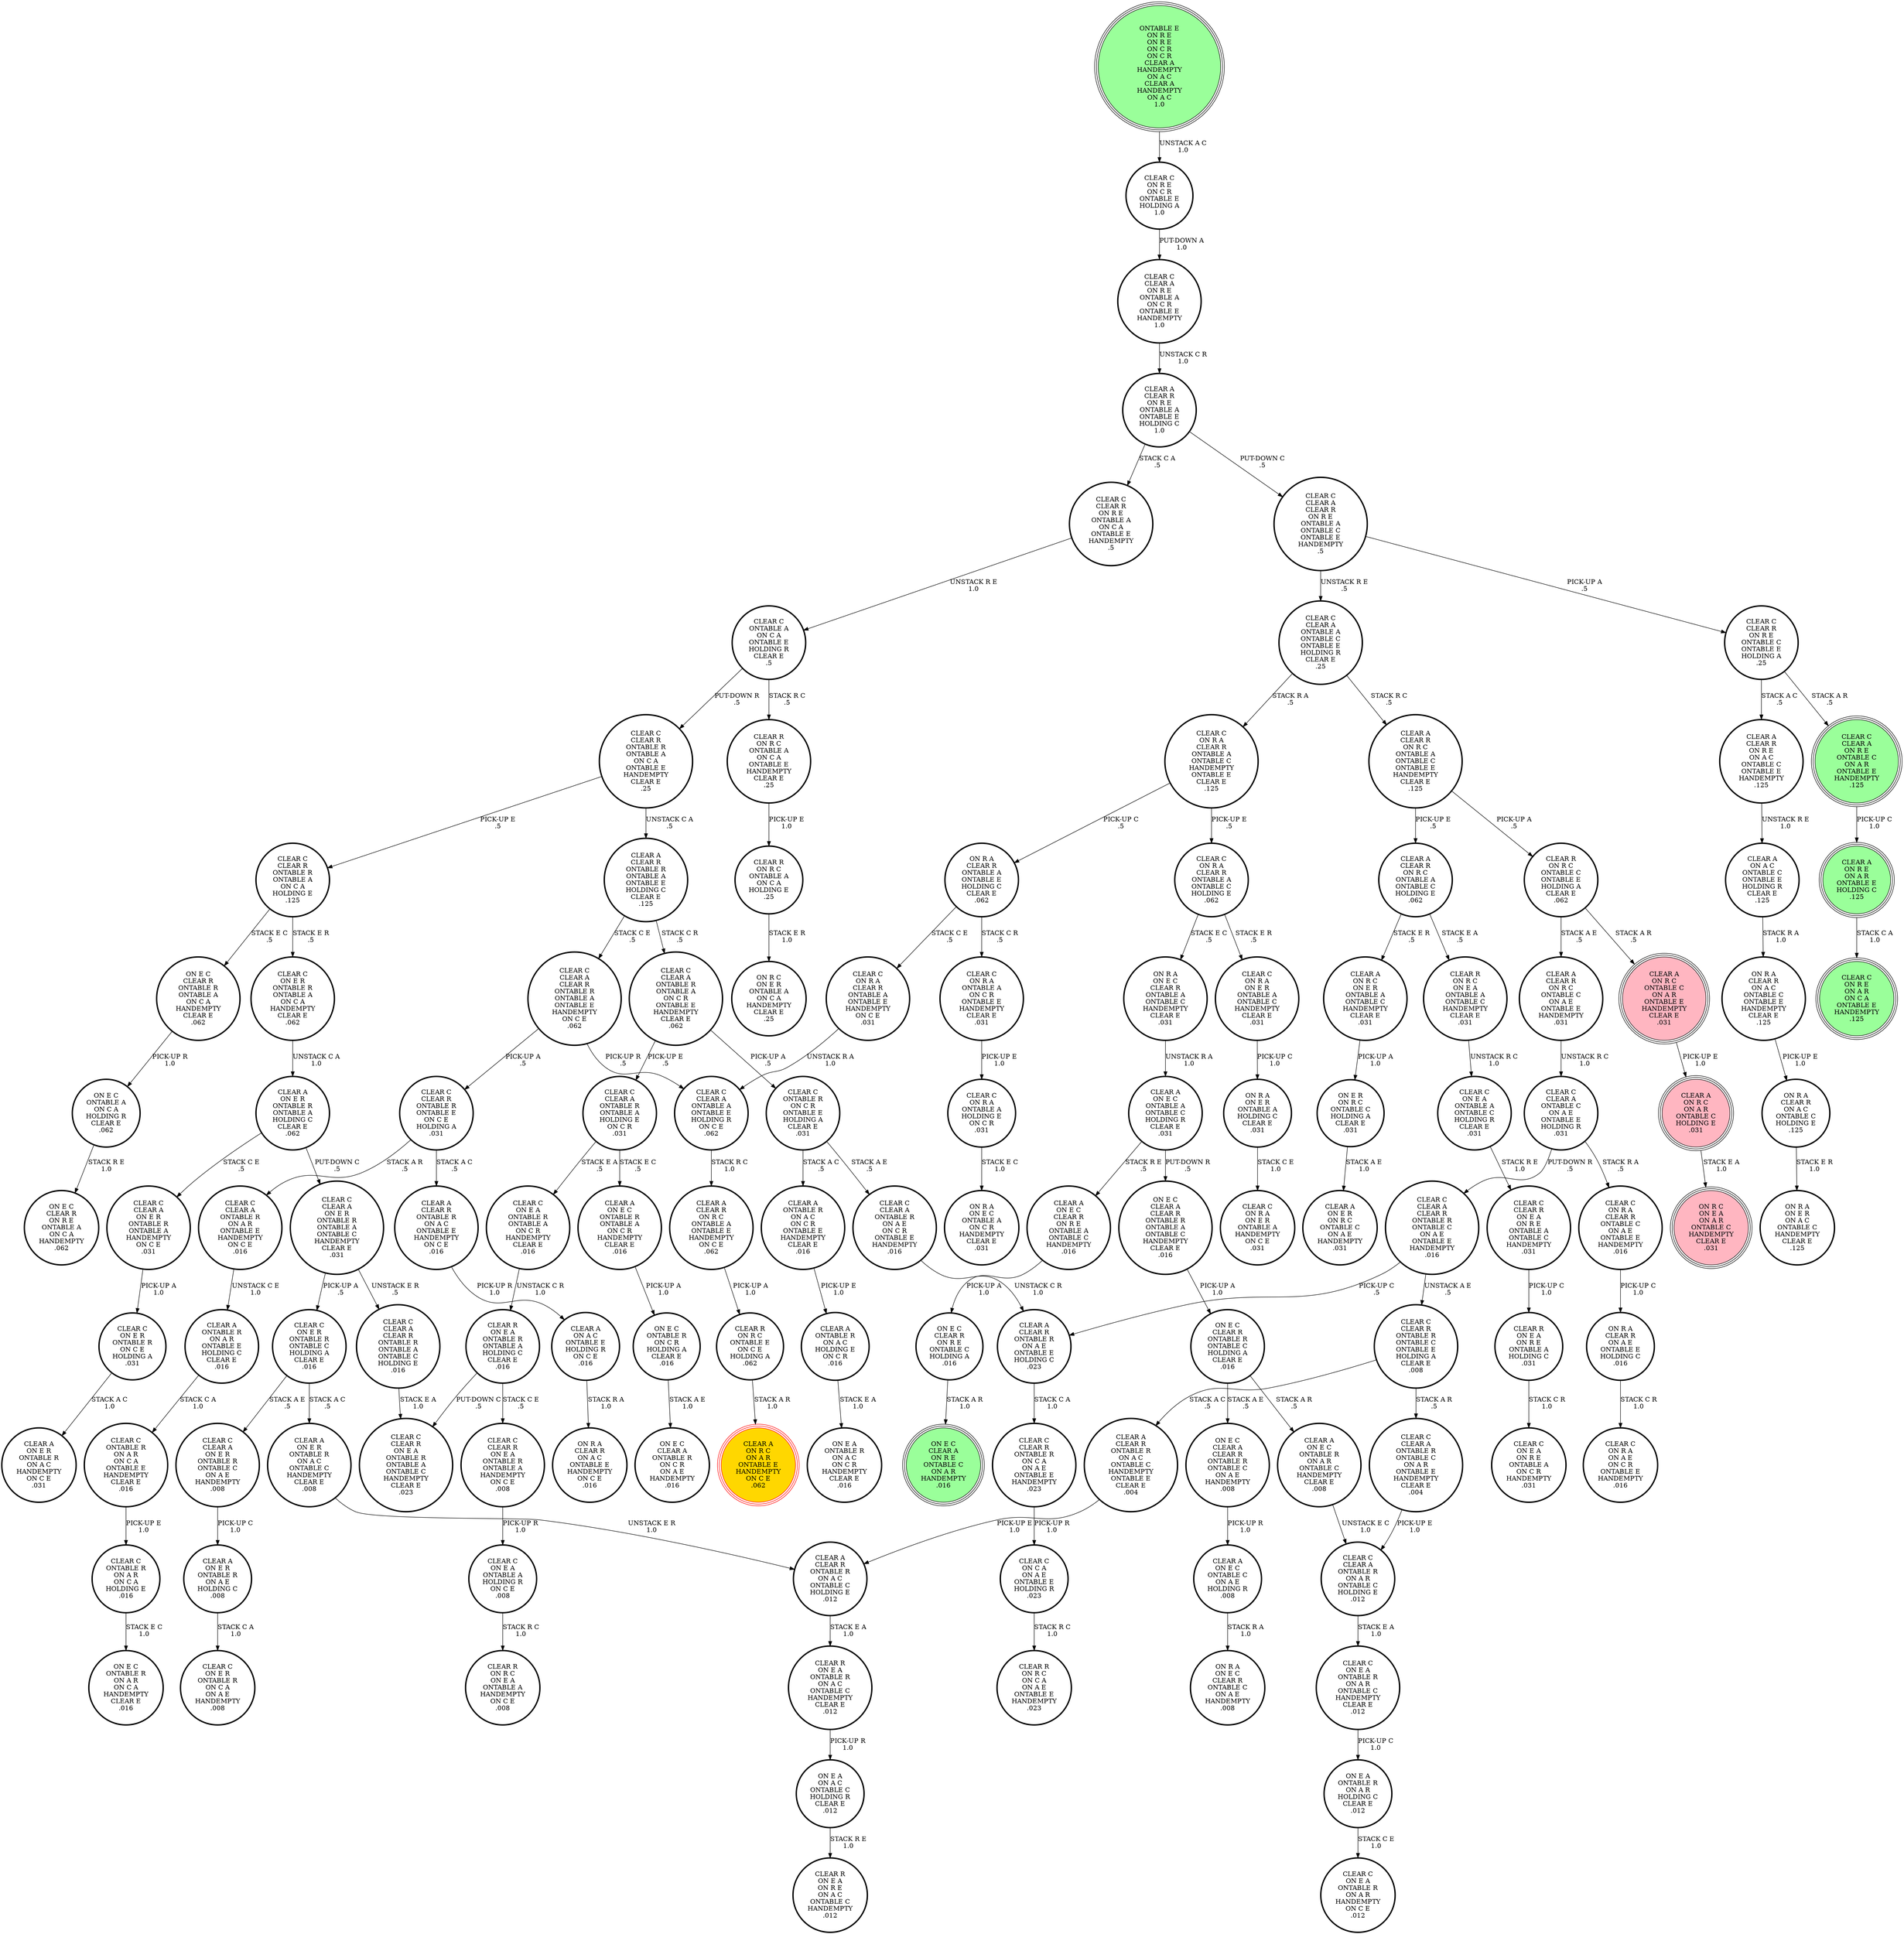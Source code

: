 digraph {
"ON E R\nON R C\nONTABLE C\nHOLDING A\nCLEAR E\n.031\n" -> "CLEAR A\nON E R\nON R C\nONTABLE C\nON A E\nHANDEMPTY\n.031\n"[label="STACK A E\n1.0\n"];
"CLEAR C\nCLEAR R\nON R E\nONTABLE A\nON C A\nONTABLE E\nHANDEMPTY\n.5\n" -> "CLEAR C\nONTABLE A\nON C A\nONTABLE E\nHOLDING R\nCLEAR E\n.5\n"[label="UNSTACK R E\n1.0\n"];
"ON E C\nONTABLE A\nON C A\nHOLDING R\nCLEAR E\n.062\n" -> "ON E C\nCLEAR R\nON R E\nONTABLE A\nON C A\nHANDEMPTY\n.062\n"[label="STACK R E\n1.0\n"];
"CLEAR C\nCLEAR A\nONTABLE R\nON A R\nONTABLE E\nHANDEMPTY\nON C E\n.016\n" -> "CLEAR A\nONTABLE R\nON A R\nONTABLE E\nHOLDING C\nCLEAR E\n.016\n"[label="UNSTACK C E\n1.0\n"];
"CLEAR C\nON R A\nCLEAR R\nONTABLE A\nONTABLE C\nHOLDING E\n.062\n" -> "CLEAR C\nON R A\nON E R\nONTABLE A\nONTABLE C\nHANDEMPTY\nCLEAR E\n.031\n"[label="STACK E R\n.5\n"];
"CLEAR C\nON R A\nCLEAR R\nONTABLE A\nONTABLE C\nHOLDING E\n.062\n" -> "ON R A\nON E C\nCLEAR R\nONTABLE A\nONTABLE C\nHANDEMPTY\nCLEAR E\n.031\n"[label="STACK E C\n.5\n"];
"ON E C\nCLEAR A\nCLEAR R\nONTABLE R\nONTABLE A\nONTABLE C\nHANDEMPTY\nCLEAR E\n.016\n" -> "ON E C\nCLEAR R\nONTABLE R\nONTABLE C\nHOLDING A\nCLEAR E\n.016\n"[label="PICK-UP A\n1.0\n"];
"CLEAR C\nON C A\nON A E\nONTABLE E\nHOLDING R\n.023\n" -> "CLEAR R\nON R C\nON C A\nON A E\nONTABLE E\nHANDEMPTY\n.023\n"[label="STACK R C\n1.0\n"];
"ON E A\nONTABLE R\nON A R\nHOLDING C\nCLEAR E\n.012\n" -> "CLEAR C\nON E A\nONTABLE R\nON A R\nHANDEMPTY\nON C E\n.012\n"[label="STACK C E\n1.0\n"];
"CLEAR C\nON R A\nONTABLE A\nHOLDING E\nON C R\n.031\n" -> "ON R A\nON E C\nONTABLE A\nON C R\nHANDEMPTY\nCLEAR E\n.031\n"[label="STACK E C\n1.0\n"];
"CLEAR C\nON R A\nCLEAR R\nONTABLE C\nON A E\nONTABLE E\nHANDEMPTY\n.016\n" -> "ON R A\nCLEAR R\nON A E\nONTABLE E\nHOLDING C\n.016\n"[label="PICK-UP C\n1.0\n"];
"ON R A\nCLEAR R\nON A E\nONTABLE E\nHOLDING C\n.016\n" -> "CLEAR C\nON R A\nON A E\nON C R\nONTABLE E\nHANDEMPTY\n.016\n"[label="STACK C R\n1.0\n"];
"CLEAR C\nCLEAR A\nCLEAR R\nONTABLE R\nONTABLE A\nONTABLE C\nHOLDING E\n.016\n" -> "CLEAR C\nCLEAR R\nON E A\nONTABLE R\nONTABLE A\nONTABLE C\nHANDEMPTY\nCLEAR E\n.023\n"[label="STACK E A\n1.0\n"];
"CLEAR C\nCLEAR A\nCLEAR R\nONTABLE R\nONTABLE C\nON A E\nONTABLE E\nHANDEMPTY\n.016\n" -> "CLEAR C\nCLEAR R\nONTABLE R\nONTABLE C\nONTABLE E\nHOLDING A\nCLEAR E\n.008\n"[label="UNSTACK A E\n.5\n"];
"CLEAR C\nCLEAR A\nCLEAR R\nONTABLE R\nONTABLE C\nON A E\nONTABLE E\nHANDEMPTY\n.016\n" -> "CLEAR A\nCLEAR R\nONTABLE R\nON A E\nONTABLE E\nHOLDING C\n.023\n"[label="PICK-UP C\n.5\n"];
"ON R A\nCLEAR R\nON A C\nONTABLE C\nHOLDING E\n.125\n" -> "ON R A\nON E R\nON A C\nONTABLE C\nHANDEMPTY\nCLEAR E\n.125\n"[label="STACK E R\n1.0\n"];
"CLEAR C\nCLEAR A\nON E R\nONTABLE R\nONTABLE A\nHANDEMPTY\nON C E\n.031\n" -> "CLEAR C\nON E R\nONTABLE R\nON C E\nHOLDING A\n.031\n"[label="PICK-UP A\n1.0\n"];
"CLEAR C\nCLEAR A\nONTABLE A\nONTABLE E\nHOLDING R\nON C E\n.062\n" -> "CLEAR A\nCLEAR R\nON R C\nONTABLE A\nONTABLE E\nHANDEMPTY\nON C E\n.062\n"[label="STACK R C\n1.0\n"];
"CLEAR C\nON R A\nCLEAR R\nONTABLE A\nONTABLE C\nHANDEMPTY\nONTABLE E\nCLEAR E\n.125\n" -> "ON R A\nCLEAR R\nONTABLE A\nONTABLE E\nHOLDING C\nCLEAR E\n.062\n"[label="PICK-UP C\n.5\n"];
"CLEAR C\nON R A\nCLEAR R\nONTABLE A\nONTABLE C\nHANDEMPTY\nONTABLE E\nCLEAR E\n.125\n" -> "CLEAR C\nON R A\nCLEAR R\nONTABLE A\nONTABLE C\nHOLDING E\n.062\n"[label="PICK-UP E\n.5\n"];
"CLEAR A\nCLEAR R\nONTABLE R\nONTABLE A\nONTABLE E\nHOLDING C\nCLEAR E\n.125\n" -> "CLEAR C\nCLEAR A\nONTABLE R\nONTABLE A\nON C R\nONTABLE E\nHANDEMPTY\nCLEAR E\n.062\n"[label="STACK C R\n.5\n"];
"CLEAR A\nCLEAR R\nONTABLE R\nONTABLE A\nONTABLE E\nHOLDING C\nCLEAR E\n.125\n" -> "CLEAR C\nCLEAR A\nCLEAR R\nONTABLE R\nONTABLE A\nONTABLE E\nHANDEMPTY\nON C E\n.062\n"[label="STACK C E\n.5\n"];
"CLEAR A\nON E C\nONTABLE R\nON A R\nONTABLE C\nHANDEMPTY\nCLEAR E\n.008\n" -> "CLEAR C\nCLEAR A\nONTABLE R\nON A R\nONTABLE C\nHOLDING E\n.012\n"[label="UNSTACK E C\n1.0\n"];
"CLEAR A\nON E R\nONTABLE R\nON A E\nHOLDING C\n.008\n" -> "CLEAR C\nON E R\nONTABLE R\nON C A\nON A E\nHANDEMPTY\n.008\n"[label="STACK C A\n1.0\n"];
"CLEAR C\nON R E\nON C R\nONTABLE E\nHOLDING A\n1.0\n" -> "CLEAR C\nCLEAR A\nON R E\nONTABLE A\nON C R\nONTABLE E\nHANDEMPTY\n1.0\n"[label="PUT-DOWN A\n1.0\n"];
"CLEAR A\nCLEAR R\nONTABLE R\nON A C\nONTABLE E\nHANDEMPTY\nON C E\n.016\n" -> "CLEAR A\nON A C\nONTABLE E\nHOLDING R\nON C E\n.016\n"[label="PICK-UP R\n1.0\n"];
"ON E C\nCLEAR R\nONTABLE R\nONTABLE A\nON C A\nHANDEMPTY\nCLEAR E\n.062\n" -> "ON E C\nONTABLE A\nON C A\nHOLDING R\nCLEAR E\n.062\n"[label="PICK-UP R\n1.0\n"];
"ON R A\nON E R\nONTABLE A\nHOLDING C\nCLEAR E\n.031\n" -> "CLEAR C\nON R A\nON E R\nONTABLE A\nHANDEMPTY\nON C E\n.031\n"[label="STACK C E\n1.0\n"];
"CLEAR C\nCLEAR R\nON E A\nON R E\nONTABLE A\nONTABLE C\nHANDEMPTY\n.031\n" -> "CLEAR R\nON E A\nON R E\nONTABLE A\nHOLDING C\n.031\n"[label="PICK-UP C\n1.0\n"];
"ON E C\nCLEAR A\nCLEAR R\nONTABLE R\nONTABLE C\nON A E\nHANDEMPTY\n.008\n" -> "CLEAR A\nON E C\nONTABLE C\nON A E\nHOLDING R\n.008\n"[label="PICK-UP R\n1.0\n"];
"CLEAR A\nON A C\nONTABLE E\nHOLDING R\nON C E\n.016\n" -> "ON R A\nCLEAR R\nON A C\nONTABLE E\nHANDEMPTY\nON C E\n.016\n"[label="STACK R A\n1.0\n"];
"CLEAR A\nONTABLE R\nON A C\nON C R\nONTABLE E\nHANDEMPTY\nCLEAR E\n.016\n" -> "CLEAR A\nONTABLE R\nON A C\nHOLDING E\nON C R\n.016\n"[label="PICK-UP E\n1.0\n"];
"CLEAR C\nCLEAR R\nON E A\nONTABLE R\nONTABLE A\nHANDEMPTY\nON C E\n.008\n" -> "CLEAR C\nON E A\nONTABLE A\nHOLDING R\nON C E\n.008\n"[label="PICK-UP R\n1.0\n"];
"CLEAR R\nON E A\nON R E\nONTABLE A\nHOLDING C\n.031\n" -> "CLEAR C\nON E A\nON R E\nONTABLE A\nON C R\nHANDEMPTY\n.031\n"[label="STACK C R\n1.0\n"];
"CLEAR C\nONTABLE R\nON C R\nONTABLE E\nHOLDING A\nCLEAR E\n.031\n" -> "CLEAR A\nONTABLE R\nON A C\nON C R\nONTABLE E\nHANDEMPTY\nCLEAR E\n.016\n"[label="STACK A C\n.5\n"];
"CLEAR C\nONTABLE R\nON C R\nONTABLE E\nHOLDING A\nCLEAR E\n.031\n" -> "CLEAR C\nCLEAR A\nONTABLE R\nON A E\nON C R\nONTABLE E\nHANDEMPTY\n.016\n"[label="STACK A E\n.5\n"];
"CLEAR A\nON E C\nONTABLE A\nONTABLE C\nHOLDING R\nCLEAR E\n.031\n" -> "ON E C\nCLEAR A\nCLEAR R\nONTABLE R\nONTABLE A\nONTABLE C\nHANDEMPTY\nCLEAR E\n.016\n"[label="PUT-DOWN R\n.5\n"];
"CLEAR A\nON E C\nONTABLE A\nONTABLE C\nHOLDING R\nCLEAR E\n.031\n" -> "CLEAR A\nON E C\nCLEAR R\nON R E\nONTABLE A\nONTABLE C\nHANDEMPTY\n.016\n"[label="STACK R E\n.5\n"];
"CLEAR A\nONTABLE R\nON A C\nHOLDING E\nON C R\n.016\n" -> "ON E A\nONTABLE R\nON A C\nON C R\nHANDEMPTY\nCLEAR E\n.016\n"[label="STACK E A\n1.0\n"];
"CLEAR A\nCLEAR R\nON R E\nON A C\nONTABLE C\nONTABLE E\nHANDEMPTY\n.125\n" -> "CLEAR A\nON A C\nONTABLE C\nONTABLE E\nHOLDING R\nCLEAR E\n.125\n"[label="UNSTACK R E\n1.0\n"];
"CLEAR C\nON R A\nCLEAR R\nONTABLE A\nONTABLE E\nHANDEMPTY\nON C E\n.031\n" -> "CLEAR C\nCLEAR A\nONTABLE A\nONTABLE E\nHOLDING R\nON C E\n.062\n"[label="UNSTACK R A\n1.0\n"];
"CLEAR C\nCLEAR A\nONTABLE R\nONTABLE A\nHOLDING E\nON C R\n.031\n" -> "CLEAR A\nON E C\nONTABLE R\nONTABLE A\nON C R\nHANDEMPTY\nCLEAR E\n.016\n"[label="STACK E C\n.5\n"];
"CLEAR C\nCLEAR A\nONTABLE R\nONTABLE A\nHOLDING E\nON C R\n.031\n" -> "CLEAR C\nON E A\nONTABLE R\nONTABLE A\nON C R\nHANDEMPTY\nCLEAR E\n.016\n"[label="STACK E A\n.5\n"];
"CLEAR C\nON E R\nONTABLE R\nONTABLE A\nON C A\nHANDEMPTY\nCLEAR E\n.062\n" -> "CLEAR A\nON E R\nONTABLE R\nONTABLE A\nHOLDING C\nCLEAR E\n.062\n"[label="UNSTACK C A\n1.0\n"];
"CLEAR C\nCLEAR A\nON E R\nONTABLE R\nONTABLE C\nON A E\nHANDEMPTY\n.008\n" -> "CLEAR A\nON E R\nONTABLE R\nON A E\nHOLDING C\n.008\n"[label="PICK-UP C\n1.0\n"];
"CLEAR C\nCLEAR A\nCLEAR R\nONTABLE R\nONTABLE A\nONTABLE E\nHANDEMPTY\nON C E\n.062\n" -> "CLEAR C\nCLEAR A\nONTABLE A\nONTABLE E\nHOLDING R\nON C E\n.062\n"[label="PICK-UP R\n.5\n"];
"CLEAR C\nCLEAR A\nCLEAR R\nONTABLE R\nONTABLE A\nONTABLE E\nHANDEMPTY\nON C E\n.062\n" -> "CLEAR C\nCLEAR R\nONTABLE R\nONTABLE E\nON C E\nHOLDING A\n.031\n"[label="PICK-UP A\n.5\n"];
"CLEAR C\nCLEAR A\nON E R\nONTABLE R\nONTABLE A\nONTABLE C\nHANDEMPTY\nCLEAR E\n.031\n" -> "CLEAR C\nCLEAR A\nCLEAR R\nONTABLE R\nONTABLE A\nONTABLE C\nHOLDING E\n.016\n"[label="UNSTACK E R\n.5\n"];
"CLEAR C\nCLEAR A\nON E R\nONTABLE R\nONTABLE A\nONTABLE C\nHANDEMPTY\nCLEAR E\n.031\n" -> "CLEAR C\nON E R\nONTABLE R\nONTABLE C\nHOLDING A\nCLEAR E\n.016\n"[label="PICK-UP A\n.5\n"];
"CLEAR R\nON R C\nONTABLE E\nON C E\nHOLDING A\n.062\n" -> "CLEAR A\nON R C\nON A R\nONTABLE E\nHANDEMPTY\nON C E\n.062\n"[label="STACK A R\n1.0\n"];
"CLEAR C\nCLEAR A\nON R E\nONTABLE C\nON A R\nONTABLE E\nHANDEMPTY\n.125\n" -> "CLEAR A\nON R E\nON A R\nONTABLE E\nHOLDING C\n.125\n"[label="PICK-UP C\n1.0\n"];
"CLEAR C\nON E R\nONTABLE R\nONTABLE C\nHOLDING A\nCLEAR E\n.016\n" -> "CLEAR A\nON E R\nONTABLE R\nON A C\nONTABLE C\nHANDEMPTY\nCLEAR E\n.008\n"[label="STACK A C\n.5\n"];
"CLEAR C\nON E R\nONTABLE R\nONTABLE C\nHOLDING A\nCLEAR E\n.016\n" -> "CLEAR C\nCLEAR A\nON E R\nONTABLE R\nONTABLE C\nON A E\nHANDEMPTY\n.008\n"[label="STACK A E\n.5\n"];
"CLEAR A\nONTABLE R\nON A R\nONTABLE E\nHOLDING C\nCLEAR E\n.016\n" -> "CLEAR C\nONTABLE R\nON A R\nON C A\nONTABLE E\nHANDEMPTY\nCLEAR E\n.016\n"[label="STACK C A\n1.0\n"];
"CLEAR C\nONTABLE R\nON A R\nON C A\nONTABLE E\nHANDEMPTY\nCLEAR E\n.016\n" -> "CLEAR C\nONTABLE R\nON A R\nON C A\nHOLDING E\n.016\n"[label="PICK-UP E\n1.0\n"];
"CLEAR A\nON A C\nONTABLE C\nONTABLE E\nHOLDING R\nCLEAR E\n.125\n" -> "ON R A\nCLEAR R\nON A C\nONTABLE C\nONTABLE E\nHANDEMPTY\nCLEAR E\n.125\n"[label="STACK R A\n1.0\n"];
"CLEAR A\nCLEAR R\nONTABLE R\nON A C\nONTABLE C\nHOLDING E\n.012\n" -> "CLEAR R\nON E A\nONTABLE R\nON A C\nONTABLE C\nHANDEMPTY\nCLEAR E\n.012\n"[label="STACK E A\n1.0\n"];
"CLEAR A\nCLEAR R\nON R E\nONTABLE A\nONTABLE E\nHOLDING C\n1.0\n" -> "CLEAR C\nCLEAR R\nON R E\nONTABLE A\nON C A\nONTABLE E\nHANDEMPTY\n.5\n"[label="STACK C A\n.5\n"];
"CLEAR A\nCLEAR R\nON R E\nONTABLE A\nONTABLE E\nHOLDING C\n1.0\n" -> "CLEAR C\nCLEAR A\nCLEAR R\nON R E\nONTABLE A\nONTABLE C\nONTABLE E\nHANDEMPTY\n.5\n"[label="PUT-DOWN C\n.5\n"];
"CLEAR C\nCLEAR R\nONTABLE R\nONTABLE C\nONTABLE E\nHOLDING A\nCLEAR E\n.008\n" -> "CLEAR A\nCLEAR R\nONTABLE R\nON A C\nONTABLE C\nHANDEMPTY\nONTABLE E\nCLEAR E\n.004\n"[label="STACK A C\n.5\n"];
"CLEAR C\nCLEAR R\nONTABLE R\nONTABLE C\nONTABLE E\nHOLDING A\nCLEAR E\n.008\n" -> "CLEAR C\nCLEAR A\nONTABLE R\nONTABLE C\nON A R\nONTABLE E\nHANDEMPTY\nCLEAR E\n.004\n"[label="STACK A R\n.5\n"];
"CLEAR A\nON R C\nONTABLE C\nON A R\nONTABLE E\nHANDEMPTY\nCLEAR E\n.031\n" -> "CLEAR A\nON R C\nON A R\nONTABLE C\nHOLDING E\n.031\n"[label="PICK-UP E\n1.0\n"];
"ON R A\nON E C\nCLEAR R\nONTABLE A\nONTABLE C\nHANDEMPTY\nCLEAR E\n.031\n" -> "CLEAR A\nON E C\nONTABLE A\nONTABLE C\nHOLDING R\nCLEAR E\n.031\n"[label="UNSTACK R A\n1.0\n"];
"CLEAR A\nON E R\nONTABLE R\nON A C\nONTABLE C\nHANDEMPTY\nCLEAR E\n.008\n" -> "CLEAR A\nCLEAR R\nONTABLE R\nON A C\nONTABLE C\nHOLDING E\n.012\n"[label="UNSTACK E R\n1.0\n"];
"CLEAR C\nCLEAR R\nONTABLE R\nONTABLE E\nON C E\nHOLDING A\n.031\n" -> "CLEAR A\nCLEAR R\nONTABLE R\nON A C\nONTABLE E\nHANDEMPTY\nON C E\n.016\n"[label="STACK A C\n.5\n"];
"CLEAR C\nCLEAR R\nONTABLE R\nONTABLE E\nON C E\nHOLDING A\n.031\n" -> "CLEAR C\nCLEAR A\nONTABLE R\nON A R\nONTABLE E\nHANDEMPTY\nON C E\n.016\n"[label="STACK A R\n.5\n"];
"CLEAR C\nCLEAR A\nONTABLE R\nONTABLE C\nON A R\nONTABLE E\nHANDEMPTY\nCLEAR E\n.004\n" -> "CLEAR C\nCLEAR A\nONTABLE R\nON A R\nONTABLE C\nHOLDING E\n.012\n"[label="PICK-UP E\n1.0\n"];
"CLEAR A\nCLEAR R\nONTABLE R\nON A C\nONTABLE C\nHANDEMPTY\nONTABLE E\nCLEAR E\n.004\n" -> "CLEAR A\nCLEAR R\nONTABLE R\nON A C\nONTABLE C\nHOLDING E\n.012\n"[label="PICK-UP E\n1.0\n"];
"CLEAR A\nCLEAR R\nONTABLE R\nON A E\nONTABLE E\nHOLDING C\n.023\n" -> "CLEAR C\nCLEAR R\nONTABLE R\nON C A\nON A E\nONTABLE E\nHANDEMPTY\n.023\n"[label="STACK C A\n1.0\n"];
"CLEAR R\nON R C\nONTABLE A\nON C A\nHOLDING E\n.25\n" -> "ON R C\nON E R\nONTABLE A\nON C A\nHANDEMPTY\nCLEAR E\n.25\n"[label="STACK E R\n1.0\n"];
"CLEAR C\nONTABLE R\nON A R\nON C A\nHOLDING E\n.016\n" -> "ON E C\nONTABLE R\nON A R\nON C A\nHANDEMPTY\nCLEAR E\n.016\n"[label="STACK E C\n1.0\n"];
"CLEAR C\nCLEAR R\nONTABLE R\nONTABLE A\nON C A\nHOLDING E\n.125\n" -> "ON E C\nCLEAR R\nONTABLE R\nONTABLE A\nON C A\nHANDEMPTY\nCLEAR E\n.062\n"[label="STACK E C\n.5\n"];
"CLEAR C\nCLEAR R\nONTABLE R\nONTABLE A\nON C A\nHOLDING E\n.125\n" -> "CLEAR C\nON E R\nONTABLE R\nONTABLE A\nON C A\nHANDEMPTY\nCLEAR E\n.062\n"[label="STACK E R\n.5\n"];
"CLEAR C\nCLEAR A\nCLEAR R\nON R E\nONTABLE A\nONTABLE C\nONTABLE E\nHANDEMPTY\n.5\n" -> "CLEAR C\nCLEAR R\nON R E\nONTABLE C\nONTABLE E\nHOLDING A\n.25\n"[label="PICK-UP A\n.5\n"];
"CLEAR C\nCLEAR A\nCLEAR R\nON R E\nONTABLE A\nONTABLE C\nONTABLE E\nHANDEMPTY\n.5\n" -> "CLEAR C\nCLEAR A\nONTABLE A\nONTABLE C\nONTABLE E\nHOLDING R\nCLEAR E\n.25\n"[label="UNSTACK R E\n.5\n"];
"CLEAR C\nONTABLE A\nON C A\nONTABLE E\nHOLDING R\nCLEAR E\n.5\n" -> "CLEAR C\nCLEAR R\nONTABLE R\nONTABLE A\nON C A\nONTABLE E\nHANDEMPTY\nCLEAR E\n.25\n"[label="PUT-DOWN R\n.5\n"];
"CLEAR C\nONTABLE A\nON C A\nONTABLE E\nHOLDING R\nCLEAR E\n.5\n" -> "CLEAR R\nON R C\nONTABLE A\nON C A\nONTABLE E\nHANDEMPTY\nCLEAR E\n.25\n"[label="STACK R C\n.5\n"];
"CLEAR C\nON E A\nONTABLE R\nONTABLE A\nON C R\nHANDEMPTY\nCLEAR E\n.016\n" -> "CLEAR R\nON E A\nONTABLE R\nONTABLE A\nHOLDING C\nCLEAR E\n.016\n"[label="UNSTACK C R\n1.0\n"];
"CLEAR C\nCLEAR R\nONTABLE R\nONTABLE A\nON C A\nONTABLE E\nHANDEMPTY\nCLEAR E\n.25\n" -> "CLEAR A\nCLEAR R\nONTABLE R\nONTABLE A\nONTABLE E\nHOLDING C\nCLEAR E\n.125\n"[label="UNSTACK C A\n.5\n"];
"CLEAR C\nCLEAR R\nONTABLE R\nONTABLE A\nON C A\nONTABLE E\nHANDEMPTY\nCLEAR E\n.25\n" -> "CLEAR C\nCLEAR R\nONTABLE R\nONTABLE A\nON C A\nHOLDING E\n.125\n"[label="PICK-UP E\n.5\n"];
"CLEAR C\nON E R\nONTABLE R\nON C E\nHOLDING A\n.031\n" -> "CLEAR A\nON E R\nONTABLE R\nON A C\nHANDEMPTY\nON C E\n.031\n"[label="STACK A C\n1.0\n"];
"CLEAR A\nON R E\nON A R\nONTABLE E\nHOLDING C\n.125\n" -> "CLEAR C\nON R E\nON A R\nON C A\nONTABLE E\nHANDEMPTY\n.125\n"[label="STACK C A\n1.0\n"];
"CLEAR A\nCLEAR R\nON R C\nONTABLE A\nONTABLE C\nONTABLE E\nHANDEMPTY\nCLEAR E\n.125\n" -> "CLEAR R\nON R C\nONTABLE C\nONTABLE E\nHOLDING A\nCLEAR E\n.062\n"[label="PICK-UP A\n.5\n"];
"CLEAR A\nCLEAR R\nON R C\nONTABLE A\nONTABLE C\nONTABLE E\nHANDEMPTY\nCLEAR E\n.125\n" -> "CLEAR A\nCLEAR R\nON R C\nONTABLE A\nONTABLE C\nHOLDING E\n.062\n"[label="PICK-UP E\n.5\n"];
"CLEAR C\nON E A\nONTABLE A\nONTABLE C\nHOLDING R\nCLEAR E\n.031\n" -> "CLEAR C\nCLEAR R\nON E A\nON R E\nONTABLE A\nONTABLE C\nHANDEMPTY\n.031\n"[label="STACK R E\n1.0\n"];
"CLEAR A\nCLEAR R\nON R C\nONTABLE A\nONTABLE C\nHOLDING E\n.062\n" -> "CLEAR R\nON R C\nON E A\nONTABLE A\nONTABLE C\nHANDEMPTY\nCLEAR E\n.031\n"[label="STACK E A\n.5\n"];
"CLEAR A\nCLEAR R\nON R C\nONTABLE A\nONTABLE C\nHOLDING E\n.062\n" -> "CLEAR A\nON R C\nON E R\nONTABLE A\nONTABLE C\nHANDEMPTY\nCLEAR E\n.031\n"[label="STACK E R\n.5\n"];
"CLEAR A\nON R C\nON E R\nONTABLE A\nONTABLE C\nHANDEMPTY\nCLEAR E\n.031\n" -> "ON E R\nON R C\nONTABLE C\nHOLDING A\nCLEAR E\n.031\n"[label="PICK-UP A\n1.0\n"];
"CLEAR A\nON E C\nCLEAR R\nON R E\nONTABLE A\nONTABLE C\nHANDEMPTY\n.016\n" -> "ON E C\nCLEAR R\nON R E\nONTABLE C\nHOLDING A\n.016\n"[label="PICK-UP A\n1.0\n"];
"CLEAR C\nCLEAR A\nONTABLE C\nON A E\nONTABLE E\nHOLDING R\n.031\n" -> "CLEAR C\nCLEAR A\nCLEAR R\nONTABLE R\nONTABLE C\nON A E\nONTABLE E\nHANDEMPTY\n.016\n"[label="PUT-DOWN R\n.5\n"];
"CLEAR C\nCLEAR A\nONTABLE C\nON A E\nONTABLE E\nHOLDING R\n.031\n" -> "CLEAR C\nON R A\nCLEAR R\nONTABLE C\nON A E\nONTABLE E\nHANDEMPTY\n.016\n"[label="STACK R A\n.5\n"];
"CLEAR A\nCLEAR R\nON R C\nONTABLE A\nONTABLE E\nHANDEMPTY\nON C E\n.062\n" -> "CLEAR R\nON R C\nONTABLE E\nON C E\nHOLDING A\n.062\n"[label="PICK-UP A\n1.0\n"];
"ON E A\nON A C\nONTABLE C\nHOLDING R\nCLEAR E\n.012\n" -> "CLEAR R\nON E A\nON R E\nON A C\nONTABLE C\nHANDEMPTY\n.012\n"[label="STACK R E\n1.0\n"];
"CLEAR C\nCLEAR R\nON R E\nONTABLE C\nONTABLE E\nHOLDING A\n.25\n" -> "CLEAR A\nCLEAR R\nON R E\nON A C\nONTABLE C\nONTABLE E\nHANDEMPTY\n.125\n"[label="STACK A C\n.5\n"];
"CLEAR C\nCLEAR R\nON R E\nONTABLE C\nONTABLE E\nHOLDING A\n.25\n" -> "CLEAR C\nCLEAR A\nON R E\nONTABLE C\nON A R\nONTABLE E\nHANDEMPTY\n.125\n"[label="STACK A R\n.5\n"];
"CLEAR C\nCLEAR A\nON R E\nONTABLE A\nON C R\nONTABLE E\nHANDEMPTY\n1.0\n" -> "CLEAR A\nCLEAR R\nON R E\nONTABLE A\nONTABLE E\nHOLDING C\n1.0\n"[label="UNSTACK C R\n1.0\n"];
"ONTABLE E\nON R E\nON R E\nON C R\nON C R\nCLEAR A\nHANDEMPTY\nON A C\nCLEAR A\nHANDEMPTY\nON A C\n1.0\n" -> "CLEAR C\nON R E\nON C R\nONTABLE E\nHOLDING A\n1.0\n"[label="UNSTACK A C\n1.0\n"];
"ON R A\nCLEAR R\nONTABLE A\nONTABLE E\nHOLDING C\nCLEAR E\n.062\n" -> "CLEAR C\nON R A\nCLEAR R\nONTABLE A\nONTABLE E\nHANDEMPTY\nON C E\n.031\n"[label="STACK C E\n.5\n"];
"ON R A\nCLEAR R\nONTABLE A\nONTABLE E\nHOLDING C\nCLEAR E\n.062\n" -> "CLEAR C\nON R A\nONTABLE A\nON C R\nONTABLE E\nHANDEMPTY\nCLEAR E\n.031\n"[label="STACK C R\n.5\n"];
"CLEAR C\nCLEAR A\nONTABLE R\nON A E\nON C R\nONTABLE E\nHANDEMPTY\n.016\n" -> "CLEAR A\nCLEAR R\nONTABLE R\nON A E\nONTABLE E\nHOLDING C\n.023\n"[label="UNSTACK C R\n1.0\n"];
"CLEAR R\nON E A\nONTABLE R\nON A C\nONTABLE C\nHANDEMPTY\nCLEAR E\n.012\n" -> "ON E A\nON A C\nONTABLE C\nHOLDING R\nCLEAR E\n.012\n"[label="PICK-UP R\n1.0\n"];
"ON E C\nCLEAR R\nON R E\nONTABLE C\nHOLDING A\n.016\n" -> "ON E C\nCLEAR A\nON R E\nONTABLE C\nON A R\nHANDEMPTY\n.016\n"[label="STACK A R\n1.0\n"];
"CLEAR A\nON E C\nONTABLE C\nON A E\nHOLDING R\n.008\n" -> "ON R A\nON E C\nCLEAR R\nONTABLE C\nON A E\nHANDEMPTY\n.008\n"[label="STACK R A\n1.0\n"];
"CLEAR C\nON E A\nONTABLE A\nHOLDING R\nON C E\n.008\n" -> "CLEAR R\nON R C\nON E A\nONTABLE A\nHANDEMPTY\nON C E\n.008\n"[label="STACK R C\n1.0\n"];
"ON E C\nCLEAR R\nONTABLE R\nONTABLE C\nHOLDING A\nCLEAR E\n.016\n" -> "CLEAR A\nON E C\nONTABLE R\nON A R\nONTABLE C\nHANDEMPTY\nCLEAR E\n.008\n"[label="STACK A R\n.5\n"];
"ON E C\nCLEAR R\nONTABLE R\nONTABLE C\nHOLDING A\nCLEAR E\n.016\n" -> "ON E C\nCLEAR A\nCLEAR R\nONTABLE R\nONTABLE C\nON A E\nHANDEMPTY\n.008\n"[label="STACK A E\n.5\n"];
"CLEAR C\nCLEAR A\nONTABLE R\nON A R\nONTABLE C\nHOLDING E\n.012\n" -> "CLEAR C\nON E A\nONTABLE R\nON A R\nONTABLE C\nHANDEMPTY\nCLEAR E\n.012\n"[label="STACK E A\n1.0\n"];
"CLEAR A\nCLEAR R\nON R C\nONTABLE C\nON A E\nONTABLE E\nHANDEMPTY\n.031\n" -> "CLEAR C\nCLEAR A\nONTABLE C\nON A E\nONTABLE E\nHOLDING R\n.031\n"[label="UNSTACK R C\n1.0\n"];
"CLEAR C\nCLEAR R\nONTABLE R\nON C A\nON A E\nONTABLE E\nHANDEMPTY\n.023\n" -> "CLEAR C\nON C A\nON A E\nONTABLE E\nHOLDING R\n.023\n"[label="PICK-UP R\n1.0\n"];
"CLEAR C\nON R A\nON E R\nONTABLE A\nONTABLE C\nHANDEMPTY\nCLEAR E\n.031\n" -> "ON R A\nON E R\nONTABLE A\nHOLDING C\nCLEAR E\n.031\n"[label="PICK-UP C\n1.0\n"];
"CLEAR A\nON E R\nONTABLE R\nONTABLE A\nHOLDING C\nCLEAR E\n.062\n" -> "CLEAR C\nCLEAR A\nON E R\nONTABLE R\nONTABLE A\nONTABLE C\nHANDEMPTY\nCLEAR E\n.031\n"[label="PUT-DOWN C\n.5\n"];
"CLEAR A\nON E R\nONTABLE R\nONTABLE A\nHOLDING C\nCLEAR E\n.062\n" -> "CLEAR C\nCLEAR A\nON E R\nONTABLE R\nONTABLE A\nHANDEMPTY\nON C E\n.031\n"[label="STACK C E\n.5\n"];
"ON E C\nONTABLE R\nON C R\nHOLDING A\nCLEAR E\n.016\n" -> "ON E C\nCLEAR A\nONTABLE R\nON C R\nON A E\nHANDEMPTY\n.016\n"[label="STACK A E\n1.0\n"];
"CLEAR C\nCLEAR A\nONTABLE R\nONTABLE A\nON C R\nONTABLE E\nHANDEMPTY\nCLEAR E\n.062\n" -> "CLEAR C\nCLEAR A\nONTABLE R\nONTABLE A\nHOLDING E\nON C R\n.031\n"[label="PICK-UP E\n.5\n"];
"CLEAR C\nCLEAR A\nONTABLE R\nONTABLE A\nON C R\nONTABLE E\nHANDEMPTY\nCLEAR E\n.062\n" -> "CLEAR C\nONTABLE R\nON C R\nONTABLE E\nHOLDING A\nCLEAR E\n.031\n"[label="PICK-UP A\n.5\n"];
"CLEAR C\nON R A\nONTABLE A\nON C R\nONTABLE E\nHANDEMPTY\nCLEAR E\n.031\n" -> "CLEAR C\nON R A\nONTABLE A\nHOLDING E\nON C R\n.031\n"[label="PICK-UP E\n1.0\n"];
"CLEAR R\nON R C\nON E A\nONTABLE A\nONTABLE C\nHANDEMPTY\nCLEAR E\n.031\n" -> "CLEAR C\nON E A\nONTABLE A\nONTABLE C\nHOLDING R\nCLEAR E\n.031\n"[label="UNSTACK R C\n1.0\n"];
"CLEAR A\nON R C\nON A R\nONTABLE C\nHOLDING E\n.031\n" -> "ON R C\nON E A\nON A R\nONTABLE C\nHANDEMPTY\nCLEAR E\n.031\n"[label="STACK E A\n1.0\n"];
"CLEAR C\nON E A\nONTABLE R\nON A R\nONTABLE C\nHANDEMPTY\nCLEAR E\n.012\n" -> "ON E A\nONTABLE R\nON A R\nHOLDING C\nCLEAR E\n.012\n"[label="PICK-UP C\n1.0\n"];
"CLEAR R\nON R C\nONTABLE C\nONTABLE E\nHOLDING A\nCLEAR E\n.062\n" -> "CLEAR A\nCLEAR R\nON R C\nONTABLE C\nON A E\nONTABLE E\nHANDEMPTY\n.031\n"[label="STACK A E\n.5\n"];
"CLEAR R\nON R C\nONTABLE C\nONTABLE E\nHOLDING A\nCLEAR E\n.062\n" -> "CLEAR A\nON R C\nONTABLE C\nON A R\nONTABLE E\nHANDEMPTY\nCLEAR E\n.031\n"[label="STACK A R\n.5\n"];
"CLEAR R\nON E A\nONTABLE R\nONTABLE A\nHOLDING C\nCLEAR E\n.016\n" -> "CLEAR C\nCLEAR R\nON E A\nONTABLE R\nONTABLE A\nONTABLE C\nHANDEMPTY\nCLEAR E\n.023\n"[label="PUT-DOWN C\n.5\n"];
"CLEAR R\nON E A\nONTABLE R\nONTABLE A\nHOLDING C\nCLEAR E\n.016\n" -> "CLEAR C\nCLEAR R\nON E A\nONTABLE R\nONTABLE A\nHANDEMPTY\nON C E\n.008\n"[label="STACK C E\n.5\n"];
"CLEAR R\nON R C\nONTABLE A\nON C A\nONTABLE E\nHANDEMPTY\nCLEAR E\n.25\n" -> "CLEAR R\nON R C\nONTABLE A\nON C A\nHOLDING E\n.25\n"[label="PICK-UP E\n1.0\n"];
"ON R A\nCLEAR R\nON A C\nONTABLE C\nONTABLE E\nHANDEMPTY\nCLEAR E\n.125\n" -> "ON R A\nCLEAR R\nON A C\nONTABLE C\nHOLDING E\n.125\n"[label="PICK-UP E\n1.0\n"];
"CLEAR A\nON E C\nONTABLE R\nONTABLE A\nON C R\nHANDEMPTY\nCLEAR E\n.016\n" -> "ON E C\nONTABLE R\nON C R\nHOLDING A\nCLEAR E\n.016\n"[label="PICK-UP A\n1.0\n"];
"CLEAR C\nCLEAR A\nONTABLE A\nONTABLE C\nONTABLE E\nHOLDING R\nCLEAR E\n.25\n" -> "CLEAR C\nON R A\nCLEAR R\nONTABLE A\nONTABLE C\nHANDEMPTY\nONTABLE E\nCLEAR E\n.125\n"[label="STACK R A\n.5\n"];
"CLEAR C\nCLEAR A\nONTABLE A\nONTABLE C\nONTABLE E\nHOLDING R\nCLEAR E\n.25\n" -> "CLEAR A\nCLEAR R\nON R C\nONTABLE A\nONTABLE C\nONTABLE E\nHANDEMPTY\nCLEAR E\n.125\n"[label="STACK R C\n.5\n"];
"ON E C\nCLEAR A\nON R E\nONTABLE C\nON A R\nHANDEMPTY\n.016\n" [shape=circle, style=filled, fillcolor=palegreen1, peripheries=3];
"ON E A\nONTABLE R\nON A C\nON C R\nHANDEMPTY\nCLEAR E\n.016\n" [shape=circle, penwidth=3];
"CLEAR C\nON R E\nON A R\nON C A\nONTABLE E\nHANDEMPTY\n.125\n" [shape=circle, style=filled, fillcolor=palegreen1, peripheries=3];
"CLEAR C\nON E A\nONTABLE R\nON A R\nHANDEMPTY\nON C E\n.012\n" [shape=circle, penwidth=3];
"CLEAR A\nON E R\nONTABLE R\nON A C\nHANDEMPTY\nON C E\n.031\n" [shape=circle, penwidth=3];
"CLEAR R\nON R C\nON E A\nONTABLE A\nHANDEMPTY\nON C E\n.008\n" [shape=circle, penwidth=3];
"ON R A\nON E C\nCLEAR R\nONTABLE C\nON A E\nHANDEMPTY\n.008\n" [shape=circle, penwidth=3];
"CLEAR R\nON R C\nON C A\nON A E\nONTABLE E\nHANDEMPTY\n.023\n" [shape=circle, penwidth=3];
"ON E C\nCLEAR A\nONTABLE R\nON C R\nON A E\nHANDEMPTY\n.016\n" [shape=circle, penwidth=3];
"ON E C\nONTABLE R\nON A R\nON C A\nHANDEMPTY\nCLEAR E\n.016\n" [shape=circle, penwidth=3];
"CLEAR C\nON R A\nON E R\nONTABLE A\nHANDEMPTY\nON C E\n.031\n" [shape=circle, penwidth=3];
"CLEAR R\nON E A\nON R E\nON A C\nONTABLE C\nHANDEMPTY\n.012\n" [shape=circle, penwidth=3];
"ON E C\nCLEAR R\nON R E\nONTABLE A\nON C A\nHANDEMPTY\n.062\n" [shape=circle, penwidth=3];
"CLEAR C\nON E R\nONTABLE R\nON C A\nON A E\nHANDEMPTY\n.008\n" [shape=circle, penwidth=3];
"ON R C\nON E R\nONTABLE A\nON C A\nHANDEMPTY\nCLEAR E\n.25\n" [shape=circle, penwidth=3];
"CLEAR A\nON R C\nON A R\nONTABLE E\nHANDEMPTY\nON C E\n.062\n" [shape=circle, style=filled color=red, fillcolor=gold, peripheries=3];
"ON R A\nON E R\nON A C\nONTABLE C\nHANDEMPTY\nCLEAR E\n.125\n" [shape=circle, penwidth=3];
"CLEAR C\nON E A\nON R E\nONTABLE A\nON C R\nHANDEMPTY\n.031\n" [shape=circle, penwidth=3];
"CLEAR A\nON E R\nON R C\nONTABLE C\nON A E\nHANDEMPTY\n.031\n" [shape=circle, penwidth=3];
"ON R C\nON E A\nON A R\nONTABLE C\nHANDEMPTY\nCLEAR E\n.031\n" [shape=circle, style=filled, fillcolor=lightpink, peripheries=3];
"CLEAR C\nCLEAR R\nON E A\nONTABLE R\nONTABLE A\nONTABLE C\nHANDEMPTY\nCLEAR E\n.023\n" [shape=circle, penwidth=3];
"ON R A\nON E C\nONTABLE A\nON C R\nHANDEMPTY\nCLEAR E\n.031\n" [shape=circle, penwidth=3];
"ON R A\nCLEAR R\nON A C\nONTABLE E\nHANDEMPTY\nON C E\n.016\n" [shape=circle, penwidth=3];
"CLEAR C\nON R A\nON A E\nON C R\nONTABLE E\nHANDEMPTY\n.016\n" [shape=circle, penwidth=3];
"CLEAR C\nCLEAR R\nON E A\nON R E\nONTABLE A\nONTABLE C\nHANDEMPTY\n.031\n" [shape=circle, penwidth=3];
"ON R A\nCLEAR R\nON A C\nONTABLE C\nONTABLE E\nHANDEMPTY\nCLEAR E\n.125\n" [shape=circle, penwidth=3];
"CLEAR C\nCLEAR A\nON R E\nONTABLE C\nON A R\nONTABLE E\nHANDEMPTY\n.125\n" [shape=circle, style=filled, fillcolor=palegreen1, peripheries=3];
"ON E C\nCLEAR A\nON R E\nONTABLE C\nON A R\nHANDEMPTY\n.016\n" [shape=circle, style=filled, fillcolor=palegreen1, peripheries=3];
"CLEAR C\nON E A\nONTABLE A\nHOLDING R\nON C E\n.008\n" [shape=circle, penwidth=3];
"ON R A\nON E R\nONTABLE A\nHOLDING C\nCLEAR E\n.031\n" [shape=circle, penwidth=3];
"ON E A\nONTABLE R\nON A C\nON C R\nHANDEMPTY\nCLEAR E\n.016\n" [shape=circle, penwidth=3];
"CLEAR C\nCLEAR A\nONTABLE A\nONTABLE E\nHOLDING R\nON C E\n.062\n" [shape=circle, penwidth=3];
"CLEAR A\nON R C\nON A R\nONTABLE C\nHOLDING E\n.031\n" [shape=circle, style=filled, fillcolor=lightpink, peripheries=3];
"CLEAR C\nONTABLE R\nON C R\nONTABLE E\nHOLDING A\nCLEAR E\n.031\n" [shape=circle, penwidth=3];
"ON E C\nCLEAR A\nCLEAR R\nONTABLE R\nONTABLE C\nON A E\nHANDEMPTY\n.008\n" [shape=circle, penwidth=3];
"CLEAR R\nON R C\nONTABLE E\nON C E\nHOLDING A\n.062\n" [shape=circle, penwidth=3];
"CLEAR R\nON R C\nONTABLE A\nON C A\nHOLDING E\n.25\n" [shape=circle, penwidth=3];
"CLEAR A\nON E R\nONTABLE R\nONTABLE A\nHOLDING C\nCLEAR E\n.062\n" [shape=circle, penwidth=3];
"CLEAR C\nON R A\nCLEAR R\nONTABLE C\nON A E\nONTABLE E\nHANDEMPTY\n.016\n" [shape=circle, penwidth=3];
"CLEAR C\nON R E\nON A R\nON C A\nONTABLE E\nHANDEMPTY\n.125\n" [shape=circle, style=filled, fillcolor=palegreen1, peripheries=3];
"CLEAR C\nON E R\nONTABLE R\nONTABLE A\nON C A\nHANDEMPTY\nCLEAR E\n.062\n" [shape=circle, penwidth=3];
"CLEAR A\nON E C\nCLEAR R\nON R E\nONTABLE A\nONTABLE C\nHANDEMPTY\n.016\n" [shape=circle, penwidth=3];
"CLEAR R\nON R C\nONTABLE A\nON C A\nONTABLE E\nHANDEMPTY\nCLEAR E\n.25\n" [shape=circle, penwidth=3];
"ON E A\nONTABLE R\nON A R\nHOLDING C\nCLEAR E\n.012\n" [shape=circle, penwidth=3];
"CLEAR C\nCLEAR A\nCLEAR R\nONTABLE R\nONTABLE A\nONTABLE E\nHANDEMPTY\nON C E\n.062\n" [shape=circle, penwidth=3];
"ON R A\nCLEAR R\nONTABLE A\nONTABLE E\nHOLDING C\nCLEAR E\n.062\n" [shape=circle, penwidth=3];
"CLEAR C\nONTABLE R\nON A R\nON C A\nONTABLE E\nHANDEMPTY\nCLEAR E\n.016\n" [shape=circle, penwidth=3];
"CLEAR C\nON E A\nONTABLE R\nON A R\nHANDEMPTY\nON C E\n.012\n" [shape=circle, penwidth=3];
"CLEAR A\nCLEAR R\nONTABLE R\nON A C\nONTABLE E\nHANDEMPTY\nON C E\n.016\n" [shape=circle, penwidth=3];
"CLEAR A\nONTABLE R\nON A R\nONTABLE E\nHOLDING C\nCLEAR E\n.016\n" [shape=circle, penwidth=3];
"CLEAR C\nCLEAR R\nON R E\nONTABLE C\nONTABLE E\nHOLDING A\n.25\n" [shape=circle, penwidth=3];
"CLEAR C\nCLEAR A\nCLEAR R\nONTABLE R\nONTABLE C\nON A E\nONTABLE E\nHANDEMPTY\n.016\n" [shape=circle, penwidth=3];
"CLEAR A\nON E C\nONTABLE A\nONTABLE C\nHOLDING R\nCLEAR E\n.031\n" [shape=circle, penwidth=3];
"CLEAR A\nONTABLE R\nON A C\nON C R\nONTABLE E\nHANDEMPTY\nCLEAR E\n.016\n" [shape=circle, penwidth=3];
"CLEAR A\nON E R\nONTABLE R\nON A C\nHANDEMPTY\nON C E\n.031\n" [shape=circle, penwidth=3];
"CLEAR C\nON R A\nCLEAR R\nONTABLE A\nONTABLE E\nHANDEMPTY\nON C E\n.031\n" [shape=circle, penwidth=3];
"CLEAR A\nCLEAR R\nON R C\nONTABLE A\nONTABLE C\nONTABLE E\nHANDEMPTY\nCLEAR E\n.125\n" [shape=circle, penwidth=3];
"CLEAR R\nON R C\nON E A\nONTABLE A\nHANDEMPTY\nON C E\n.008\n" [shape=circle, penwidth=3];
"ON E C\nCLEAR R\nONTABLE R\nONTABLE A\nON C A\nHANDEMPTY\nCLEAR E\n.062\n" [shape=circle, penwidth=3];
"CLEAR C\nONTABLE A\nON C A\nONTABLE E\nHOLDING R\nCLEAR E\n.5\n" [shape=circle, penwidth=3];
"ONTABLE E\nON R E\nON R E\nON C R\nON C R\nCLEAR A\nHANDEMPTY\nON A C\nCLEAR A\nHANDEMPTY\nON A C\n1.0\n" [shape=circle, style=filled, fillcolor=palegreen1, peripheries=3];
"CLEAR C\nONTABLE R\nON A R\nON C A\nHOLDING E\n.016\n" [shape=circle, penwidth=3];
"ON R A\nON E C\nCLEAR R\nONTABLE C\nON A E\nHANDEMPTY\n.008\n" [shape=circle, penwidth=3];
"CLEAR R\nON R C\nON C A\nON A E\nONTABLE E\nHANDEMPTY\n.023\n" [shape=circle, penwidth=3];
"ON E C\nCLEAR A\nONTABLE R\nON C R\nON A E\nHANDEMPTY\n.016\n" [shape=circle, penwidth=3];
"CLEAR C\nCLEAR R\nONTABLE R\nONTABLE C\nONTABLE E\nHOLDING A\nCLEAR E\n.008\n" [shape=circle, penwidth=3];
"ON E C\nONTABLE R\nON A R\nON C A\nHANDEMPTY\nCLEAR E\n.016\n" [shape=circle, penwidth=3];
"CLEAR A\nCLEAR R\nON R C\nONTABLE A\nONTABLE E\nHANDEMPTY\nON C E\n.062\n" [shape=circle, penwidth=3];
"CLEAR C\nCLEAR A\nONTABLE R\nONTABLE C\nON A R\nONTABLE E\nHANDEMPTY\nCLEAR E\n.004\n" [shape=circle, penwidth=3];
"CLEAR C\nCLEAR A\nONTABLE R\nON A R\nONTABLE E\nHANDEMPTY\nON C E\n.016\n" [shape=circle, penwidth=3];
"CLEAR A\nCLEAR R\nON R C\nONTABLE A\nONTABLE C\nHOLDING E\n.062\n" [shape=circle, penwidth=3];
"CLEAR R\nON E A\nON R E\nONTABLE A\nHOLDING C\n.031\n" [shape=circle, penwidth=3];
"ON E C\nONTABLE A\nON C A\nHOLDING R\nCLEAR E\n.062\n" [shape=circle, penwidth=3];
"CLEAR C\nON R A\nONTABLE A\nHOLDING E\nON C R\n.031\n" [shape=circle, penwidth=3];
"CLEAR C\nCLEAR A\nCLEAR R\nONTABLE R\nONTABLE A\nONTABLE C\nHOLDING E\n.016\n" [shape=circle, penwidth=3];
"CLEAR C\nCLEAR A\nON E R\nONTABLE R\nONTABLE C\nON A E\nHANDEMPTY\n.008\n" [shape=circle, penwidth=3];
"CLEAR C\nON R A\nON E R\nONTABLE A\nHANDEMPTY\nON C E\n.031\n" [shape=circle, penwidth=3];
"CLEAR A\nON E R\nONTABLE R\nON A C\nONTABLE C\nHANDEMPTY\nCLEAR E\n.008\n" [shape=circle, penwidth=3];
"CLEAR R\nON E A\nON R E\nON A C\nONTABLE C\nHANDEMPTY\n.012\n" [shape=circle, penwidth=3];
"ON E C\nCLEAR R\nON R E\nONTABLE A\nON C A\nHANDEMPTY\n.062\n" [shape=circle, penwidth=3];
"CLEAR C\nCLEAR R\nONTABLE R\nON C A\nON A E\nONTABLE E\nHANDEMPTY\n.023\n" [shape=circle, penwidth=3];
"CLEAR A\nONTABLE R\nON A C\nHOLDING E\nON C R\n.016\n" [shape=circle, penwidth=3];
"CLEAR A\nCLEAR R\nON R E\nONTABLE A\nONTABLE E\nHOLDING C\n1.0\n" [shape=circle, penwidth=3];
"ON E C\nCLEAR R\nON R E\nONTABLE C\nHOLDING A\n.016\n" [shape=circle, penwidth=3];
"CLEAR C\nCLEAR R\nONTABLE R\nONTABLE A\nON C A\nHOLDING E\n.125\n" [shape=circle, penwidth=3];
"CLEAR C\nON R A\nCLEAR R\nONTABLE A\nONTABLE C\nHOLDING E\n.062\n" [shape=circle, penwidth=3];
"CLEAR C\nON E A\nONTABLE A\nONTABLE C\nHOLDING R\nCLEAR E\n.031\n" [shape=circle, penwidth=3];
"CLEAR C\nON E R\nONTABLE R\nON C A\nON A E\nHANDEMPTY\n.008\n" [shape=circle, penwidth=3];
"CLEAR R\nON R C\nONTABLE C\nONTABLE E\nHOLDING A\nCLEAR E\n.062\n" [shape=circle, penwidth=3];
"CLEAR A\nON E C\nONTABLE R\nONTABLE A\nON C R\nHANDEMPTY\nCLEAR E\n.016\n" [shape=circle, penwidth=3];
"CLEAR C\nON R E\nON C R\nONTABLE E\nHOLDING A\n1.0\n" [shape=circle, penwidth=3];
"ON R C\nON E R\nONTABLE A\nON C A\nHANDEMPTY\nCLEAR E\n.25\n" [shape=circle, penwidth=3];
"CLEAR C\nCLEAR A\nONTABLE R\nON A R\nONTABLE C\nHOLDING E\n.012\n" [shape=circle, penwidth=3];
"CLEAR R\nON R C\nON E A\nONTABLE A\nONTABLE C\nHANDEMPTY\nCLEAR E\n.031\n" [shape=circle, penwidth=3];
"CLEAR C\nON E R\nONTABLE R\nONTABLE C\nHOLDING A\nCLEAR E\n.016\n" [shape=circle, penwidth=3];
"CLEAR R\nON E A\nONTABLE R\nON A C\nONTABLE C\nHANDEMPTY\nCLEAR E\n.012\n" [shape=circle, penwidth=3];
"CLEAR C\nCLEAR A\nONTABLE R\nONTABLE A\nON C R\nONTABLE E\nHANDEMPTY\nCLEAR E\n.062\n" [shape=circle, penwidth=3];
"CLEAR C\nCLEAR A\nON E R\nONTABLE R\nONTABLE A\nONTABLE C\nHANDEMPTY\nCLEAR E\n.031\n" [shape=circle, penwidth=3];
"CLEAR A\nON R C\nON A R\nONTABLE E\nHANDEMPTY\nON C E\n.062\n" [shape=circle, style=filled color=red, fillcolor=gold, peripheries=3];
"CLEAR C\nCLEAR A\nCLEAR R\nON R E\nONTABLE A\nONTABLE C\nONTABLE E\nHANDEMPTY\n.5\n" [shape=circle, penwidth=3];
"ON R A\nON E R\nON A C\nONTABLE C\nHANDEMPTY\nCLEAR E\n.125\n" [shape=circle, penwidth=3];
"CLEAR A\nCLEAR R\nONTABLE R\nONTABLE A\nONTABLE E\nHOLDING C\nCLEAR E\n.125\n" [shape=circle, penwidth=3];
"CLEAR C\nON E A\nON R E\nONTABLE A\nON C R\nHANDEMPTY\n.031\n" [shape=circle, penwidth=3];
"CLEAR A\nON E R\nON R C\nONTABLE C\nON A E\nHANDEMPTY\n.031\n" [shape=circle, penwidth=3];
"CLEAR C\nON E A\nONTABLE R\nON A R\nONTABLE C\nHANDEMPTY\nCLEAR E\n.012\n" [shape=circle, penwidth=3];
"ON E C\nCLEAR R\nONTABLE R\nONTABLE C\nHOLDING A\nCLEAR E\n.016\n" [shape=circle, penwidth=3];
"CLEAR C\nCLEAR A\nONTABLE A\nONTABLE C\nONTABLE E\nHOLDING R\nCLEAR E\n.25\n" [shape=circle, penwidth=3];
"CLEAR C\nON R A\nCLEAR R\nONTABLE A\nONTABLE C\nHANDEMPTY\nONTABLE E\nCLEAR E\n.125\n" [shape=circle, penwidth=3];
"CLEAR A\nON R E\nON A R\nONTABLE E\nHOLDING C\n.125\n" [shape=circle, style=filled, fillcolor=palegreen1, peripheries=3];
"CLEAR A\nON R C\nON E R\nONTABLE A\nONTABLE C\nHANDEMPTY\nCLEAR E\n.031\n" [shape=circle, penwidth=3];
"CLEAR C\nCLEAR R\nON E A\nONTABLE R\nONTABLE A\nHANDEMPTY\nON C E\n.008\n" [shape=circle, penwidth=3];
"ON E A\nON A C\nONTABLE C\nHOLDING R\nCLEAR E\n.012\n" [shape=circle, penwidth=3];
"ON E R\nON R C\nONTABLE C\nHOLDING A\nCLEAR E\n.031\n" [shape=circle, penwidth=3];
"ON R A\nON E C\nCLEAR R\nONTABLE A\nONTABLE C\nHANDEMPTY\nCLEAR E\n.031\n" [shape=circle, penwidth=3];
"CLEAR A\nCLEAR R\nON R C\nONTABLE C\nON A E\nONTABLE E\nHANDEMPTY\n.031\n" [shape=circle, penwidth=3];
"CLEAR C\nCLEAR A\nONTABLE C\nON A E\nONTABLE E\nHOLDING R\n.031\n" [shape=circle, penwidth=3];
"CLEAR C\nCLEAR R\nON R E\nONTABLE A\nON C A\nONTABLE E\nHANDEMPTY\n.5\n" [shape=circle, penwidth=3];
"CLEAR A\nCLEAR R\nONTABLE R\nON A E\nONTABLE E\nHOLDING C\n.023\n" [shape=circle, penwidth=3];
"CLEAR A\nON A C\nONTABLE C\nONTABLE E\nHOLDING R\nCLEAR E\n.125\n" [shape=circle, penwidth=3];
"ON R C\nON E A\nON A R\nONTABLE C\nHANDEMPTY\nCLEAR E\n.031\n" [shape=circle, style=filled, fillcolor=lightpink, peripheries=3];
"CLEAR C\nCLEAR A\nONTABLE R\nON A E\nON C R\nONTABLE E\nHANDEMPTY\n.016\n" [shape=circle, penwidth=3];
"CLEAR A\nON A C\nONTABLE E\nHOLDING R\nON C E\n.016\n" [shape=circle, penwidth=3];
"CLEAR C\nCLEAR A\nONTABLE R\nONTABLE A\nHOLDING E\nON C R\n.031\n" [shape=circle, penwidth=3];
"ON R A\nCLEAR R\nON A E\nONTABLE E\nHOLDING C\n.016\n" [shape=circle, penwidth=3];
"ON R A\nCLEAR R\nON A C\nONTABLE C\nHOLDING E\n.125\n" [shape=circle, penwidth=3];
"CLEAR R\nON E A\nONTABLE R\nONTABLE A\nHOLDING C\nCLEAR E\n.016\n" [shape=circle, penwidth=3];
"CLEAR C\nON C A\nON A E\nONTABLE E\nHOLDING R\n.023\n" [shape=circle, penwidth=3];
"CLEAR C\nCLEAR A\nON R E\nONTABLE A\nON C R\nONTABLE E\nHANDEMPTY\n1.0\n" [shape=circle, penwidth=3];
"CLEAR C\nCLEAR R\nONTABLE R\nONTABLE A\nON C A\nONTABLE E\nHANDEMPTY\nCLEAR E\n.25\n" [shape=circle, penwidth=3];
"CLEAR C\nCLEAR R\nON E A\nONTABLE R\nONTABLE A\nONTABLE C\nHANDEMPTY\nCLEAR E\n.023\n" [shape=circle, penwidth=3];
"CLEAR A\nON E C\nONTABLE C\nON A E\nHOLDING R\n.008\n" [shape=circle, penwidth=3];
"CLEAR A\nON R C\nONTABLE C\nON A R\nONTABLE E\nHANDEMPTY\nCLEAR E\n.031\n" [shape=circle, style=filled, fillcolor=lightpink, peripheries=3];
"CLEAR C\nON E A\nONTABLE R\nONTABLE A\nON C R\nHANDEMPTY\nCLEAR E\n.016\n" [shape=circle, penwidth=3];
"ON R A\nON E C\nONTABLE A\nON C R\nHANDEMPTY\nCLEAR E\n.031\n" [shape=circle, penwidth=3];
"CLEAR C\nON E R\nONTABLE R\nON C E\nHOLDING A\n.031\n" [shape=circle, penwidth=3];
"ON R A\nCLEAR R\nON A C\nONTABLE E\nHANDEMPTY\nON C E\n.016\n" [shape=circle, penwidth=3];
"ON E C\nCLEAR A\nCLEAR R\nONTABLE R\nONTABLE A\nONTABLE C\nHANDEMPTY\nCLEAR E\n.016\n" [shape=circle, penwidth=3];
"CLEAR A\nON E R\nONTABLE R\nON A E\nHOLDING C\n.008\n" [shape=circle, penwidth=3];
"CLEAR C\nCLEAR R\nONTABLE R\nONTABLE E\nON C E\nHOLDING A\n.031\n" [shape=circle, penwidth=3];
"CLEAR C\nON R A\nONTABLE A\nON C R\nONTABLE E\nHANDEMPTY\nCLEAR E\n.031\n" [shape=circle, penwidth=3];
"CLEAR A\nCLEAR R\nONTABLE R\nON A C\nONTABLE C\nHANDEMPTY\nONTABLE E\nCLEAR E\n.004\n" [shape=circle, penwidth=3];
"CLEAR A\nON E C\nONTABLE R\nON A R\nONTABLE C\nHANDEMPTY\nCLEAR E\n.008\n" [shape=circle, penwidth=3];
"CLEAR A\nCLEAR R\nON R E\nON A C\nONTABLE C\nONTABLE E\nHANDEMPTY\n.125\n" [shape=circle, penwidth=3];
"CLEAR C\nON R A\nON E R\nONTABLE A\nONTABLE C\nHANDEMPTY\nCLEAR E\n.031\n" [shape=circle, penwidth=3];
"CLEAR A\nCLEAR R\nONTABLE R\nON A C\nONTABLE C\nHOLDING E\n.012\n" [shape=circle, penwidth=3];
"CLEAR C\nCLEAR A\nON E R\nONTABLE R\nONTABLE A\nHANDEMPTY\nON C E\n.031\n" [shape=circle, penwidth=3];
"ON E C\nONTABLE R\nON C R\nHOLDING A\nCLEAR E\n.016\n" [shape=circle, penwidth=3];
"CLEAR C\nON R A\nON A E\nON C R\nONTABLE E\nHANDEMPTY\n.016\n" [shape=circle, penwidth=3];
}
